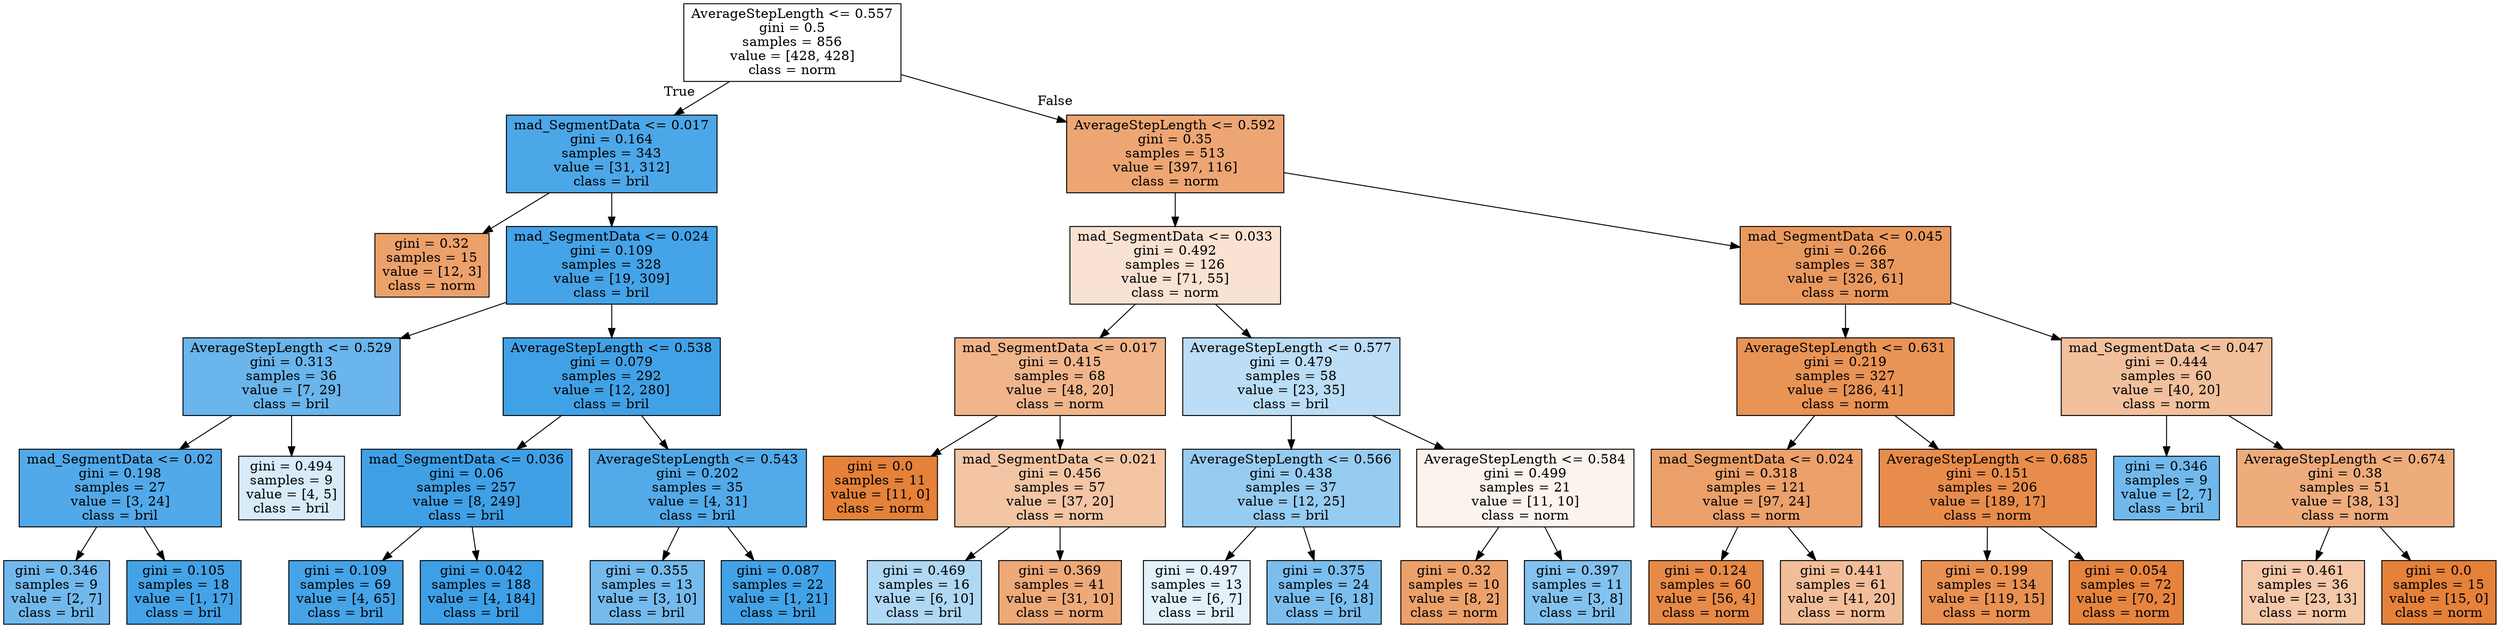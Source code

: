 digraph Tree {
node [shape=box, style="filled", color="black"] ;
0 [label="AverageStepLength <= 0.557\ngini = 0.5\nsamples = 856\nvalue = [428, 428]\nclass = norm", fillcolor="#e5813900"] ;
1 [label="mad_SegmentData <= 0.017\ngini = 0.164\nsamples = 343\nvalue = [31, 312]\nclass = bril", fillcolor="#399de5e6"] ;
0 -> 1 [labeldistance=2.5, labelangle=45, headlabel="True"] ;
2 [label="gini = 0.32\nsamples = 15\nvalue = [12, 3]\nclass = norm", fillcolor="#e58139bf"] ;
1 -> 2 ;
3 [label="mad_SegmentData <= 0.024\ngini = 0.109\nsamples = 328\nvalue = [19, 309]\nclass = bril", fillcolor="#399de5ef"] ;
1 -> 3 ;
4 [label="AverageStepLength <= 0.529\ngini = 0.313\nsamples = 36\nvalue = [7, 29]\nclass = bril", fillcolor="#399de5c1"] ;
3 -> 4 ;
5 [label="mad_SegmentData <= 0.02\ngini = 0.198\nsamples = 27\nvalue = [3, 24]\nclass = bril", fillcolor="#399de5df"] ;
4 -> 5 ;
6 [label="gini = 0.346\nsamples = 9\nvalue = [2, 7]\nclass = bril", fillcolor="#399de5b6"] ;
5 -> 6 ;
7 [label="gini = 0.105\nsamples = 18\nvalue = [1, 17]\nclass = bril", fillcolor="#399de5f0"] ;
5 -> 7 ;
8 [label="gini = 0.494\nsamples = 9\nvalue = [4, 5]\nclass = bril", fillcolor="#399de533"] ;
4 -> 8 ;
9 [label="AverageStepLength <= 0.538\ngini = 0.079\nsamples = 292\nvalue = [12, 280]\nclass = bril", fillcolor="#399de5f4"] ;
3 -> 9 ;
10 [label="mad_SegmentData <= 0.036\ngini = 0.06\nsamples = 257\nvalue = [8, 249]\nclass = bril", fillcolor="#399de5f7"] ;
9 -> 10 ;
11 [label="gini = 0.109\nsamples = 69\nvalue = [4, 65]\nclass = bril", fillcolor="#399de5ef"] ;
10 -> 11 ;
12 [label="gini = 0.042\nsamples = 188\nvalue = [4, 184]\nclass = bril", fillcolor="#399de5f9"] ;
10 -> 12 ;
13 [label="AverageStepLength <= 0.543\ngini = 0.202\nsamples = 35\nvalue = [4, 31]\nclass = bril", fillcolor="#399de5de"] ;
9 -> 13 ;
14 [label="gini = 0.355\nsamples = 13\nvalue = [3, 10]\nclass = bril", fillcolor="#399de5b3"] ;
13 -> 14 ;
15 [label="gini = 0.087\nsamples = 22\nvalue = [1, 21]\nclass = bril", fillcolor="#399de5f3"] ;
13 -> 15 ;
16 [label="AverageStepLength <= 0.592\ngini = 0.35\nsamples = 513\nvalue = [397, 116]\nclass = norm", fillcolor="#e58139b4"] ;
0 -> 16 [labeldistance=2.5, labelangle=-45, headlabel="False"] ;
17 [label="mad_SegmentData <= 0.033\ngini = 0.492\nsamples = 126\nvalue = [71, 55]\nclass = norm", fillcolor="#e5813939"] ;
16 -> 17 ;
18 [label="mad_SegmentData <= 0.017\ngini = 0.415\nsamples = 68\nvalue = [48, 20]\nclass = norm", fillcolor="#e5813995"] ;
17 -> 18 ;
19 [label="gini = 0.0\nsamples = 11\nvalue = [11, 0]\nclass = norm", fillcolor="#e58139ff"] ;
18 -> 19 ;
20 [label="mad_SegmentData <= 0.021\ngini = 0.456\nsamples = 57\nvalue = [37, 20]\nclass = norm", fillcolor="#e5813975"] ;
18 -> 20 ;
21 [label="gini = 0.469\nsamples = 16\nvalue = [6, 10]\nclass = bril", fillcolor="#399de566"] ;
20 -> 21 ;
22 [label="gini = 0.369\nsamples = 41\nvalue = [31, 10]\nclass = norm", fillcolor="#e58139ad"] ;
20 -> 22 ;
23 [label="AverageStepLength <= 0.577\ngini = 0.479\nsamples = 58\nvalue = [23, 35]\nclass = bril", fillcolor="#399de557"] ;
17 -> 23 ;
24 [label="AverageStepLength <= 0.566\ngini = 0.438\nsamples = 37\nvalue = [12, 25]\nclass = bril", fillcolor="#399de585"] ;
23 -> 24 ;
25 [label="gini = 0.497\nsamples = 13\nvalue = [6, 7]\nclass = bril", fillcolor="#399de524"] ;
24 -> 25 ;
26 [label="gini = 0.375\nsamples = 24\nvalue = [6, 18]\nclass = bril", fillcolor="#399de5aa"] ;
24 -> 26 ;
27 [label="AverageStepLength <= 0.584\ngini = 0.499\nsamples = 21\nvalue = [11, 10]\nclass = norm", fillcolor="#e5813917"] ;
23 -> 27 ;
28 [label="gini = 0.32\nsamples = 10\nvalue = [8, 2]\nclass = norm", fillcolor="#e58139bf"] ;
27 -> 28 ;
29 [label="gini = 0.397\nsamples = 11\nvalue = [3, 8]\nclass = bril", fillcolor="#399de59f"] ;
27 -> 29 ;
30 [label="mad_SegmentData <= 0.045\ngini = 0.266\nsamples = 387\nvalue = [326, 61]\nclass = norm", fillcolor="#e58139cf"] ;
16 -> 30 ;
31 [label="AverageStepLength <= 0.631\ngini = 0.219\nsamples = 327\nvalue = [286, 41]\nclass = norm", fillcolor="#e58139da"] ;
30 -> 31 ;
32 [label="mad_SegmentData <= 0.024\ngini = 0.318\nsamples = 121\nvalue = [97, 24]\nclass = norm", fillcolor="#e58139c0"] ;
31 -> 32 ;
33 [label="gini = 0.124\nsamples = 60\nvalue = [56, 4]\nclass = norm", fillcolor="#e58139ed"] ;
32 -> 33 ;
34 [label="gini = 0.441\nsamples = 61\nvalue = [41, 20]\nclass = norm", fillcolor="#e5813983"] ;
32 -> 34 ;
35 [label="AverageStepLength <= 0.685\ngini = 0.151\nsamples = 206\nvalue = [189, 17]\nclass = norm", fillcolor="#e58139e8"] ;
31 -> 35 ;
36 [label="gini = 0.199\nsamples = 134\nvalue = [119, 15]\nclass = norm", fillcolor="#e58139df"] ;
35 -> 36 ;
37 [label="gini = 0.054\nsamples = 72\nvalue = [70, 2]\nclass = norm", fillcolor="#e58139f8"] ;
35 -> 37 ;
38 [label="mad_SegmentData <= 0.047\ngini = 0.444\nsamples = 60\nvalue = [40, 20]\nclass = norm", fillcolor="#e581397f"] ;
30 -> 38 ;
39 [label="gini = 0.346\nsamples = 9\nvalue = [2, 7]\nclass = bril", fillcolor="#399de5b6"] ;
38 -> 39 ;
40 [label="AverageStepLength <= 0.674\ngini = 0.38\nsamples = 51\nvalue = [38, 13]\nclass = norm", fillcolor="#e58139a8"] ;
38 -> 40 ;
41 [label="gini = 0.461\nsamples = 36\nvalue = [23, 13]\nclass = norm", fillcolor="#e581396f"] ;
40 -> 41 ;
42 [label="gini = 0.0\nsamples = 15\nvalue = [15, 0]\nclass = norm", fillcolor="#e58139ff"] ;
40 -> 42 ;
}